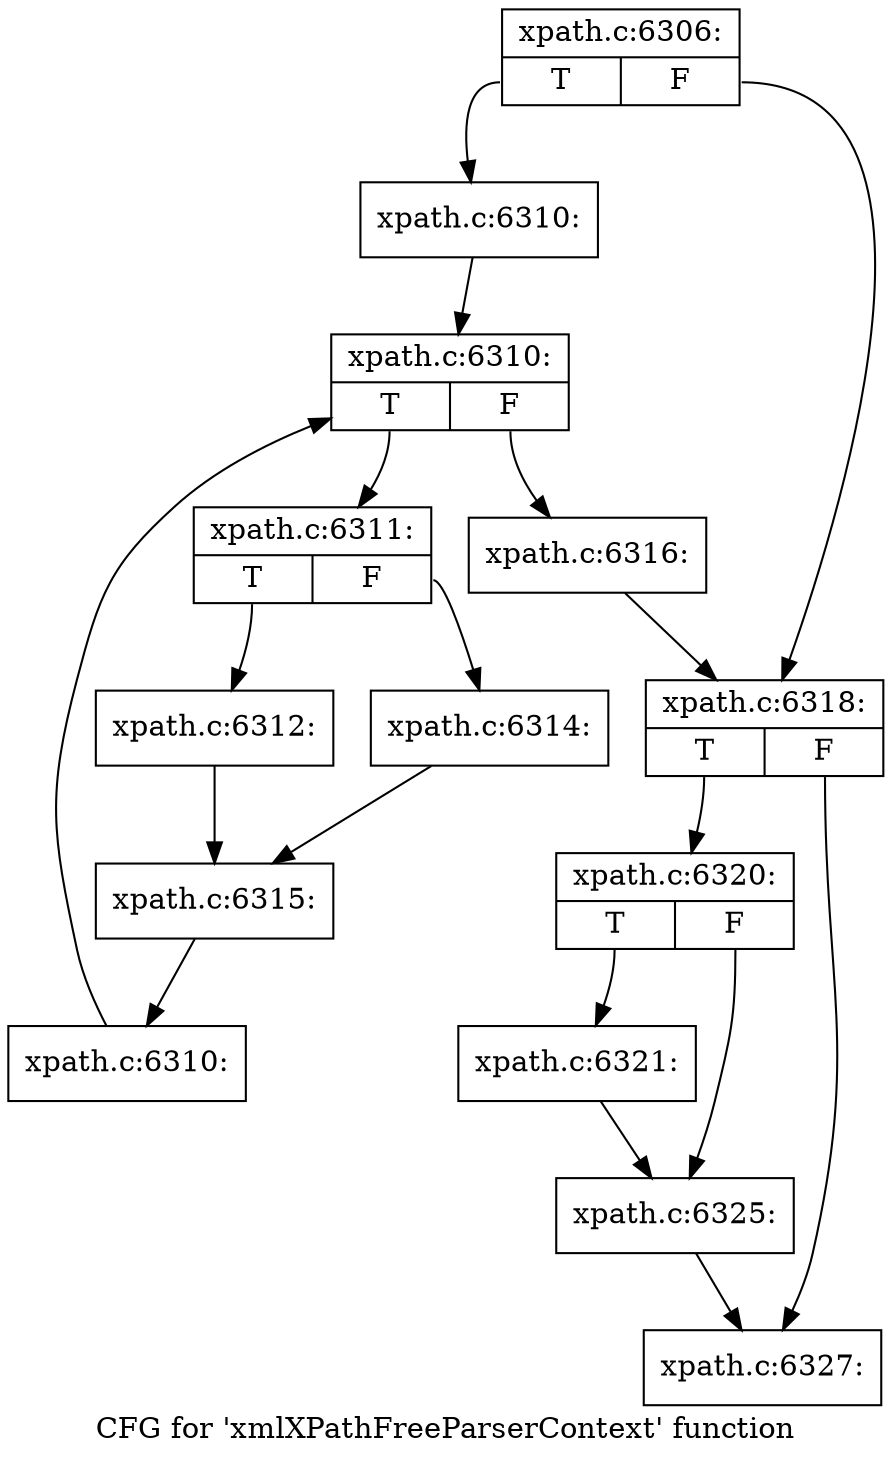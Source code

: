 digraph "CFG for 'xmlXPathFreeParserContext' function" {
	label="CFG for 'xmlXPathFreeParserContext' function";

	Node0x55e6b255bfc0 [shape=record,label="{xpath.c:6306:|{<s0>T|<s1>F}}"];
	Node0x55e6b255bfc0:s0 -> Node0x55e6b25234b0;
	Node0x55e6b255bfc0:s1 -> Node0x55e6b2523500;
	Node0x55e6b25234b0 [shape=record,label="{xpath.c:6310:}"];
	Node0x55e6b25234b0 -> Node0x55e6b2522ae0;
	Node0x55e6b2522ae0 [shape=record,label="{xpath.c:6310:|{<s0>T|<s1>F}}"];
	Node0x55e6b2522ae0:s0 -> Node0x55e6b269a4b0;
	Node0x55e6b2522ae0:s1 -> Node0x55e6b25238e0;
	Node0x55e6b269a4b0 [shape=record,label="{xpath.c:6311:|{<s0>T|<s1>F}}"];
	Node0x55e6b269a4b0:s0 -> Node0x55e6b269a8e0;
	Node0x55e6b269a4b0:s1 -> Node0x55e6b269a980;
	Node0x55e6b269a8e0 [shape=record,label="{xpath.c:6312:}"];
	Node0x55e6b269a8e0 -> Node0x55e6b269a930;
	Node0x55e6b269a980 [shape=record,label="{xpath.c:6314:}"];
	Node0x55e6b269a980 -> Node0x55e6b269a930;
	Node0x55e6b269a930 [shape=record,label="{xpath.c:6315:}"];
	Node0x55e6b269a930 -> Node0x55e6b269a420;
	Node0x55e6b269a420 [shape=record,label="{xpath.c:6310:}"];
	Node0x55e6b269a420 -> Node0x55e6b2522ae0;
	Node0x55e6b25238e0 [shape=record,label="{xpath.c:6316:}"];
	Node0x55e6b25238e0 -> Node0x55e6b2523500;
	Node0x55e6b2523500 [shape=record,label="{xpath.c:6318:|{<s0>T|<s1>F}}"];
	Node0x55e6b2523500:s0 -> Node0x55e6b269bde0;
	Node0x55e6b2523500:s1 -> Node0x55e6b269be30;
	Node0x55e6b269bde0 [shape=record,label="{xpath.c:6320:|{<s0>T|<s1>F}}"];
	Node0x55e6b269bde0:s0 -> Node0x55e6b269c320;
	Node0x55e6b269bde0:s1 -> Node0x55e6b269c370;
	Node0x55e6b269c320 [shape=record,label="{xpath.c:6321:}"];
	Node0x55e6b269c320 -> Node0x55e6b269c370;
	Node0x55e6b269c370 [shape=record,label="{xpath.c:6325:}"];
	Node0x55e6b269c370 -> Node0x55e6b269be30;
	Node0x55e6b269be30 [shape=record,label="{xpath.c:6327:}"];
}
